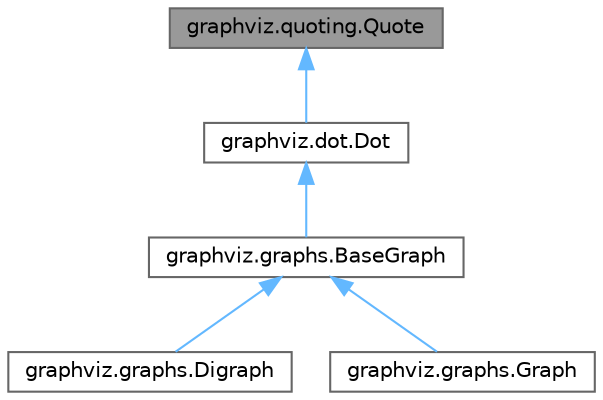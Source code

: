 digraph "graphviz.quoting.Quote"
{
 // LATEX_PDF_SIZE
  bgcolor="transparent";
  edge [fontname=Helvetica,fontsize=10,labelfontname=Helvetica,labelfontsize=10];
  node [fontname=Helvetica,fontsize=10,shape=box,height=0.2,width=0.4];
  Node1 [id="Node000001",label="graphviz.quoting.Quote",height=0.2,width=0.4,color="gray40", fillcolor="grey60", style="filled", fontcolor="black",tooltip=" "];
  Node1 -> Node2 [id="edge1_Node000001_Node000002",dir="back",color="steelblue1",style="solid",tooltip=" "];
  Node2 [id="Node000002",label="graphviz.dot.Dot",height=0.2,width=0.4,color="gray40", fillcolor="white", style="filled",URL="$classgraphviz_1_1dot_1_1_dot.html",tooltip=" "];
  Node2 -> Node3 [id="edge2_Node000002_Node000003",dir="back",color="steelblue1",style="solid",tooltip=" "];
  Node3 [id="Node000003",label="graphviz.graphs.BaseGraph",height=0.2,width=0.4,color="gray40", fillcolor="white", style="filled",URL="$classgraphviz_1_1graphs_1_1_base_graph.html",tooltip=" "];
  Node3 -> Node4 [id="edge3_Node000003_Node000004",dir="back",color="steelblue1",style="solid",tooltip=" "];
  Node4 [id="Node000004",label="graphviz.graphs.Digraph",height=0.2,width=0.4,color="gray40", fillcolor="white", style="filled",URL="$classgraphviz_1_1graphs_1_1_digraph.html",tooltip=" "];
  Node3 -> Node5 [id="edge4_Node000003_Node000005",dir="back",color="steelblue1",style="solid",tooltip=" "];
  Node5 [id="Node000005",label="graphviz.graphs.Graph",height=0.2,width=0.4,color="gray40", fillcolor="white", style="filled",URL="$classgraphviz_1_1graphs_1_1_graph.html",tooltip=" "];
}

